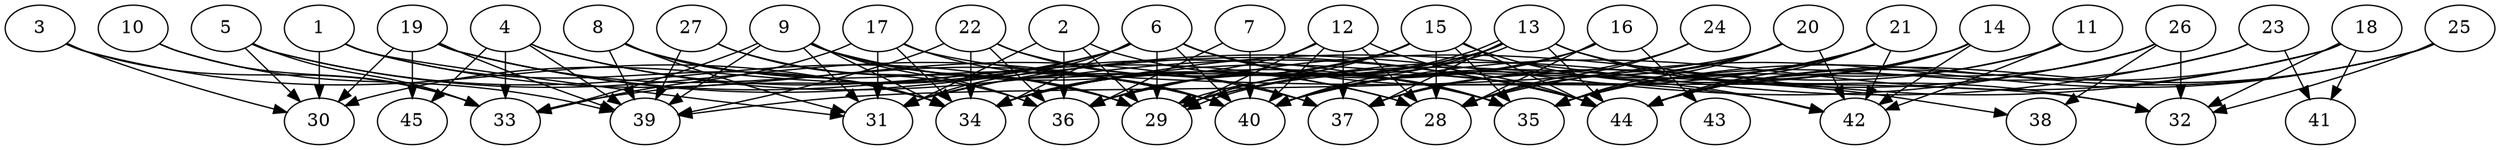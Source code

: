 // DAG automatically generated by daggen at Thu Oct  3 14:07:25 2019
// ./daggen --dot -n 45 --ccr 0.4 --fat 0.9 --regular 0.7 --density 0.5 --mindata 5242880 --maxdata 52428800 
digraph G {
  1 [size="75704320", alpha="0.08", expect_size="30281728"] 
  1 -> 30 [size ="30281728"]
  1 -> 31 [size ="30281728"]
  1 -> 34 [size ="30281728"]
  1 -> 37 [size ="30281728"]
  2 [size="64926720", alpha="0.05", expect_size="25970688"] 
  2 -> 29 [size ="25970688"]
  2 -> 31 [size ="25970688"]
  2 -> 35 [size ="25970688"]
  2 -> 36 [size ="25970688"]
  3 [size="87966720", alpha="0.19", expect_size="35186688"] 
  3 -> 30 [size ="35186688"]
  3 -> 33 [size ="35186688"]
  3 -> 34 [size ="35186688"]
  4 [size="121886720", alpha="0.10", expect_size="48754688"] 
  4 -> 28 [size ="48754688"]
  4 -> 33 [size ="48754688"]
  4 -> 39 [size ="48754688"]
  4 -> 44 [size ="48754688"]
  4 -> 45 [size ="48754688"]
  5 [size="101706240", alpha="0.04", expect_size="40682496"] 
  5 -> 29 [size ="40682496"]
  5 -> 30 [size ="40682496"]
  5 -> 33 [size ="40682496"]
  5 -> 40 [size ="40682496"]
  6 [size="80263680", alpha="0.07", expect_size="32105472"] 
  6 -> 29 [size ="32105472"]
  6 -> 30 [size ="32105472"]
  6 -> 31 [size ="32105472"]
  6 -> 33 [size ="32105472"]
  6 -> 34 [size ="32105472"]
  6 -> 35 [size ="32105472"]
  6 -> 40 [size ="32105472"]
  6 -> 42 [size ="32105472"]
  6 -> 44 [size ="32105472"]
  7 [size="75950080", alpha="0.04", expect_size="30380032"] 
  7 -> 36 [size ="30380032"]
  7 -> 40 [size ="30380032"]
  8 [size="47480320", alpha="0.10", expect_size="18992128"] 
  8 -> 31 [size ="18992128"]
  8 -> 34 [size ="18992128"]
  8 -> 39 [size ="18992128"]
  8 -> 40 [size ="18992128"]
  9 [size="15006720", alpha="0.17", expect_size="6002688"] 
  9 -> 28 [size ="6002688"]
  9 -> 29 [size ="6002688"]
  9 -> 31 [size ="6002688"]
  9 -> 33 [size ="6002688"]
  9 -> 34 [size ="6002688"]
  9 -> 35 [size ="6002688"]
  9 -> 36 [size ="6002688"]
  9 -> 39 [size ="6002688"]
  10 [size="127214080", alpha="0.04", expect_size="50885632"] 
  10 -> 33 [size ="50885632"]
  10 -> 39 [size ="50885632"]
  11 [size="57351680", alpha="0.01", expect_size="22940672"] 
  11 -> 35 [size ="22940672"]
  11 -> 37 [size ="22940672"]
  11 -> 42 [size ="22940672"]
  12 [size="107264000", alpha="0.10", expect_size="42905600"] 
  12 -> 28 [size ="42905600"]
  12 -> 29 [size ="42905600"]
  12 -> 34 [size ="42905600"]
  12 -> 37 [size ="42905600"]
  12 -> 40 [size ="42905600"]
  12 -> 44 [size ="42905600"]
  13 [size="19097600", alpha="0.15", expect_size="7639040"] 
  13 -> 29 [size ="7639040"]
  13 -> 29 [size ="7639040"]
  13 -> 32 [size ="7639040"]
  13 -> 34 [size ="7639040"]
  13 -> 36 [size ="7639040"]
  13 -> 37 [size ="7639040"]
  13 -> 38 [size ="7639040"]
  13 -> 40 [size ="7639040"]
  13 -> 44 [size ="7639040"]
  14 [size="15339520", alpha="0.16", expect_size="6135808"] 
  14 -> 29 [size ="6135808"]
  14 -> 40 [size ="6135808"]
  14 -> 42 [size ="6135808"]
  14 -> 44 [size ="6135808"]
  15 [size="75325440", alpha="0.06", expect_size="30130176"] 
  15 -> 28 [size ="30130176"]
  15 -> 29 [size ="30130176"]
  15 -> 31 [size ="30130176"]
  15 -> 35 [size ="30130176"]
  15 -> 36 [size ="30130176"]
  15 -> 42 [size ="30130176"]
  15 -> 44 [size ="30130176"]
  16 [size="97768960", alpha="0.19", expect_size="39107584"] 
  16 -> 28 [size ="39107584"]
  16 -> 34 [size ="39107584"]
  16 -> 40 [size ="39107584"]
  16 -> 43 [size ="39107584"]
  17 [size="21680640", alpha="0.04", expect_size="8672256"] 
  17 -> 31 [size ="8672256"]
  17 -> 32 [size ="8672256"]
  17 -> 33 [size ="8672256"]
  17 -> 34 [size ="8672256"]
  17 -> 40 [size ="8672256"]
  18 [size="44208640", alpha="0.15", expect_size="17683456"] 
  18 -> 32 [size ="17683456"]
  18 -> 36 [size ="17683456"]
  18 -> 40 [size ="17683456"]
  18 -> 41 [size ="17683456"]
  18 -> 44 [size ="17683456"]
  19 [size="101460480", alpha="0.17", expect_size="40584192"] 
  19 -> 30 [size ="40584192"]
  19 -> 35 [size ="40584192"]
  19 -> 39 [size ="40584192"]
  19 -> 40 [size ="40584192"]
  19 -> 44 [size ="40584192"]
  19 -> 45 [size ="40584192"]
  20 [size="86149120", alpha="0.17", expect_size="34459648"] 
  20 -> 28 [size ="34459648"]
  20 -> 35 [size ="34459648"]
  20 -> 39 [size ="34459648"]
  20 -> 40 [size ="34459648"]
  20 -> 42 [size ="34459648"]
  21 [size="110840320", alpha="0.08", expect_size="44336128"] 
  21 -> 34 [size ="44336128"]
  21 -> 35 [size ="44336128"]
  21 -> 40 [size ="44336128"]
  21 -> 42 [size ="44336128"]
  21 -> 44 [size ="44336128"]
  22 [size="118103040", alpha="0.08", expect_size="47241216"] 
  22 -> 34 [size ="47241216"]
  22 -> 35 [size ="47241216"]
  22 -> 36 [size ="47241216"]
  22 -> 37 [size ="47241216"]
  22 -> 39 [size ="47241216"]
  23 [size="57886720", alpha="0.00", expect_size="23154688"] 
  23 -> 34 [size ="23154688"]
  23 -> 35 [size ="23154688"]
  23 -> 41 [size ="23154688"]
  24 [size="27197440", alpha="0.11", expect_size="10878976"] 
  24 -> 28 [size ="10878976"]
  24 -> 37 [size ="10878976"]
  25 [size="119790080", alpha="0.17", expect_size="47916032"] 
  25 -> 28 [size ="47916032"]
  25 -> 32 [size ="47916032"]
  25 -> 35 [size ="47916032"]
  25 -> 44 [size ="47916032"]
  26 [size="37637120", alpha="0.14", expect_size="15054848"] 
  26 -> 29 [size ="15054848"]
  26 -> 31 [size ="15054848"]
  26 -> 32 [size ="15054848"]
  26 -> 38 [size ="15054848"]
  26 -> 44 [size ="15054848"]
  27 [size="30481920", alpha="0.02", expect_size="12192768"] 
  27 -> 29 [size ="12192768"]
  27 -> 36 [size ="12192768"]
  27 -> 39 [size ="12192768"]
  28 [size="52590080", alpha="0.16", expect_size="21036032"] 
  29 [size="20974080", alpha="0.10", expect_size="8389632"] 
  30 [size="119383040", alpha="0.03", expect_size="47753216"] 
  31 [size="101644800", alpha="0.04", expect_size="40657920"] 
  32 [size="30356480", alpha="0.01", expect_size="12142592"] 
  33 [size="75307520", alpha="0.19", expect_size="30123008"] 
  34 [size="75425280", alpha="0.17", expect_size="30170112"] 
  35 [size="21527040", alpha="0.06", expect_size="8610816"] 
  36 [size="120181760", alpha="0.09", expect_size="48072704"] 
  37 [size="84651520", alpha="0.14", expect_size="33860608"] 
  38 [size="95746560", alpha="0.03", expect_size="38298624"] 
  39 [size="69877760", alpha="0.08", expect_size="27951104"] 
  40 [size="126909440", alpha="0.06", expect_size="50763776"] 
  41 [size="27056640", alpha="0.19", expect_size="10822656"] 
  42 [size="50496000", alpha="0.11", expect_size="20198400"] 
  43 [size="55454720", alpha="0.10", expect_size="22181888"] 
  44 [size="47925760", alpha="0.12", expect_size="19170304"] 
  45 [size="30144000", alpha="0.12", expect_size="12057600"] 
}
